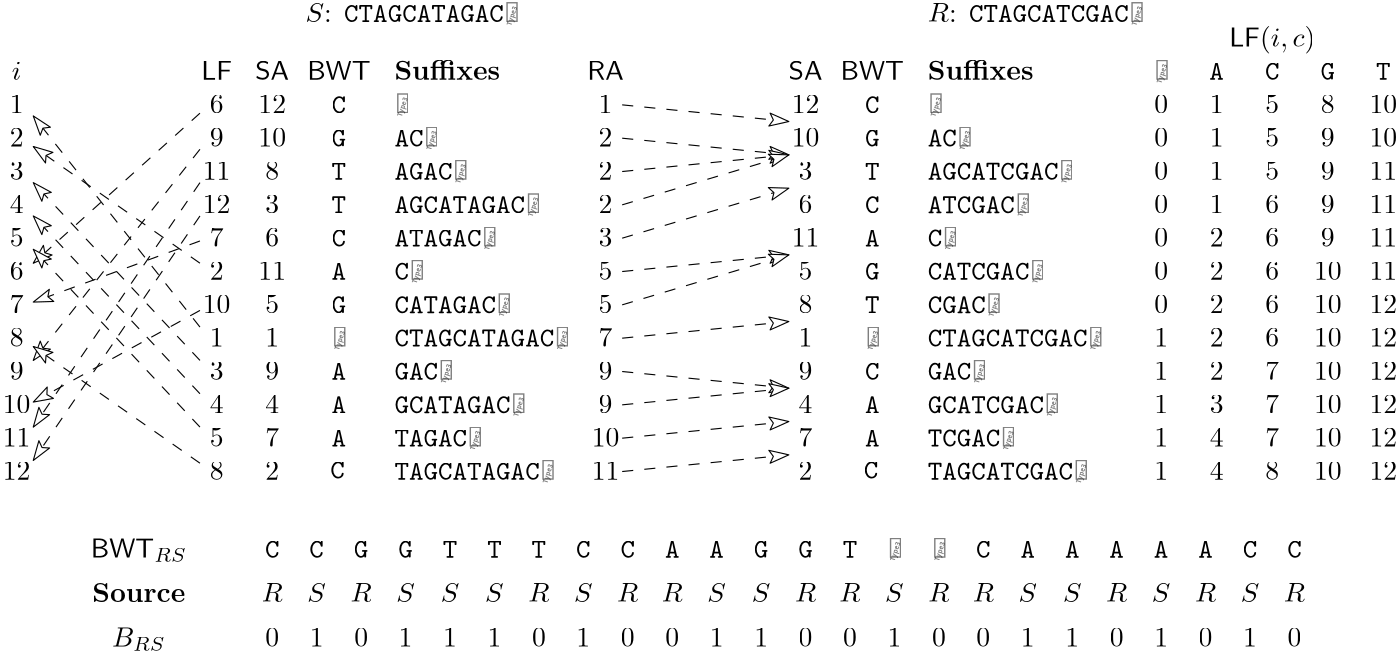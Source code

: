 <?xml version="1.0"?>
<!DOCTYPE ipe SYSTEM "ipe.dtd">
<ipe version="70107" creator="ipetoipe 7.1.8">
<info created="D:20151028133410" modified="D:20151029094300"/>
<preamble>% Mathematics
\newcommand{\set}[1]{\ensuremath{\{ #1 \}}}
\newcommand{\abs}[1]{\ensuremath{\lvert #1 \rvert}}
\newcommand{\Oh}{\ensuremath{\mathsf{O}}}
\newcommand{\oh}{\ensuremath{\mathsf{o}}}
\newcommand{\Th}{\ensuremath{\mathsf{\Theta}}}

% Structures
\newcommand{\SA}{\textsf{SA}}
\newcommand{\ISA}{\textsf{ISA}}
\newcommand{\BWT}{\textsf{BWT}}
\newcommand{\FMI}{\textsf{FMI}}
\newcommand{\C}{\textsf{C}}
\newcommand{\RA}{\textsf{RA}}
\newcommand{\mSA}{\ensuremath{\mathsf{SA}}}
\newcommand{\mISA}{\ensuremath{\mathsf{ISA}}}
\newcommand{\mBWT}{\ensuremath{\mathsf{BWT}}}
\newcommand{\mC}{\ensuremath{\mathsf{C}}}
\newcommand{\mRA}{\ensuremath{\mathsf{RA}}}

% Operations
\newcommand{\LF}{\textsf{LF}}
\newcommand{\rank}{\textsf{rank}}
\newcommand{\select}{\textsf{select}}
\newcommand{\mLF}{\ensuremath{\mathsf{LF}}}
\newcommand{\mrank}{\ensuremath{\mathsf{rank}}}
\newcommand{\mselect}{\ensuremath{\mathsf{select}}}
</preamble>
<ipestyle name="basic">
<symbol name="arrow/arc(spx)">
<path stroke="sym-stroke" fill="sym-stroke" pen="sym-pen">
0 0 m
-1 0.333 l
-1 -0.333 l
h
</path>
</symbol>
<symbol name="arrow/farc(spx)">
<path stroke="sym-stroke" fill="white" pen="sym-pen">
0 0 m
-1 0.333 l
-1 -0.333 l
h
</path>
</symbol>
<symbol name="arrow/ptarc(spx)">
<path stroke="sym-stroke" fill="sym-stroke" pen="sym-pen">
0 0 m
-1 0.333 l
-0.8 0 l
-1 -0.333 l
h
</path>
</symbol>
<symbol name="arrow/fptarc(spx)">
<path stroke="sym-stroke" fill="white" pen="sym-pen">
0 0 m
-1 0.333 l
-0.8 0 l
-1 -0.333 l
h
</path>
</symbol>
<symbol name="mark/circle(sx)" transformations="translations">
<path fill="sym-stroke">
0.6 0 0 0.6 0 0 e
0.4 0 0 0.4 0 0 e
</path>
</symbol>
<symbol name="mark/disk(sx)" transformations="translations">
<path fill="sym-stroke">
0.6 0 0 0.6 0 0 e
</path>
</symbol>
<symbol name="mark/fdisk(sfx)" transformations="translations">
<group>
<path fill="sym-fill">
0.5 0 0 0.5 0 0 e
</path>
<path fill="sym-stroke" fillrule="eofill">
0.6 0 0 0.6 0 0 e
0.4 0 0 0.4 0 0 e
</path>
</group>
</symbol>
<symbol name="mark/box(sx)" transformations="translations">
<path fill="sym-stroke" fillrule="eofill">
-0.6 -0.6 m
0.6 -0.6 l
0.6 0.6 l
-0.6 0.6 l
h
-0.4 -0.4 m
0.4 -0.4 l
0.4 0.4 l
-0.4 0.4 l
h
</path>
</symbol>
<symbol name="mark/square(sx)" transformations="translations">
<path fill="sym-stroke">
-0.6 -0.6 m
0.6 -0.6 l
0.6 0.6 l
-0.6 0.6 l
h
</path>
</symbol>
<symbol name="mark/fsquare(sfx)" transformations="translations">
<group>
<path fill="sym-fill">
-0.5 -0.5 m
0.5 -0.5 l
0.5 0.5 l
-0.5 0.5 l
h
</path>
<path fill="sym-stroke" fillrule="eofill">
-0.6 -0.6 m
0.6 -0.6 l
0.6 0.6 l
-0.6 0.6 l
h
-0.4 -0.4 m
0.4 -0.4 l
0.4 0.4 l
-0.4 0.4 l
h
</path>
</group>
</symbol>
<symbol name="mark/cross(sx)" transformations="translations">
<group>
<path fill="sym-stroke">
-0.43 -0.57 m
0.57 0.43 l
0.43 0.57 l
-0.57 -0.43 l
h
</path>
<path fill="sym-stroke">
-0.43 0.57 m
0.57 -0.43 l
0.43 -0.57 l
-0.57 0.43 l
h
</path>
</group>
</symbol>
<symbol name="arrow/fnormal(spx)">
<path stroke="sym-stroke" fill="white" pen="sym-pen">
0 0 m
-1 0.333 l
-1 -0.333 l
h
</path>
</symbol>
<symbol name="arrow/pointed(spx)">
<path stroke="sym-stroke" fill="sym-stroke" pen="sym-pen">
0 0 m
-1 0.333 l
-0.8 0 l
-1 -0.333 l
h
</path>
</symbol>
<symbol name="arrow/fpointed(spx)">
<path stroke="sym-stroke" fill="white" pen="sym-pen">
0 0 m
-1 0.333 l
-0.8 0 l
-1 -0.333 l
h
</path>
</symbol>
<symbol name="arrow/linear(spx)">
<path stroke="sym-stroke" pen="sym-pen">
-1 0.333 m
0 0 l
-1 -0.333 l
</path>
</symbol>
<symbol name="arrow/fdouble(spx)">
<path stroke="sym-stroke" fill="white" pen="sym-pen">
0 0 m
-1 0.333 l
-1 -0.333 l
h
-1 0 m
-2 0.333 l
-2 -0.333 l
h
</path>
</symbol>
<symbol name="arrow/double(spx)">
<path stroke="sym-stroke" fill="sym-stroke" pen="sym-pen">
0 0 m
-1 0.333 l
-1 -0.333 l
h
-1 0 m
-2 0.333 l
-2 -0.333 l
h
</path>
</symbol>
<pen name="heavier" value="0.8"/>
<pen name="fat" value="1.2"/>
<pen name="ultrafat" value="2"/>
<symbolsize name="large" value="5"/>
<symbolsize name="small" value="2"/>
<symbolsize name="tiny" value="1.1"/>
<arrowsize name="large" value="10"/>
<arrowsize name="small" value="5"/>
<arrowsize name="tiny" value="3"/>
<color name="red" value="1 0 0"/>
<color name="green" value="0 1 0"/>
<color name="blue" value="0 0 1"/>
<color name="yellow" value="1 1 0"/>
<color name="orange" value="1 0.647 0"/>
<color name="gold" value="1 0.843 0"/>
<color name="purple" value="0.627 0.125 0.941"/>
<color name="gray" value="0.745"/>
<color name="brown" value="0.647 0.165 0.165"/>
<color name="navy" value="0 0 0.502"/>
<color name="pink" value="1 0.753 0.796"/>
<color name="seagreen" value="0.18 0.545 0.341"/>
<color name="turquoise" value="0.251 0.878 0.816"/>
<color name="violet" value="0.933 0.51 0.933"/>
<color name="darkblue" value="0 0 0.545"/>
<color name="darkcyan" value="0 0.545 0.545"/>
<color name="darkgray" value="0.663"/>
<color name="darkgreen" value="0 0.392 0"/>
<color name="darkmagenta" value="0.545 0 0.545"/>
<color name="darkorange" value="1 0.549 0"/>
<color name="darkred" value="0.545 0 0"/>
<color name="lightblue" value="0.678 0.847 0.902"/>
<color name="lightcyan" value="0.878 1 1"/>
<color name="lightgray" value="0.827"/>
<color name="lightgreen" value="0.565 0.933 0.565"/>
<color name="lightyellow" value="1 1 0.878"/>
<dashstyle name="dashed" value="[4] 0"/>
<dashstyle name="dotted" value="[1 3] 0"/>
<dashstyle name="dash dotted" value="[4 2 1 2] 0"/>
<dashstyle name="dash dot dotted" value="[4 2 1 2 1 2] 0"/>
<textsize name="large" value="\large"/>
<textsize name="small" value="\small"/>
<textsize name="tiny" value="\tiny"/>
<textsize name="Large" value="\Large"/>
<textsize name="LARGE" value="\LARGE"/>
<textsize name="huge" value="\huge"/>
<textsize name="Huge" value="\Huge"/>
<textsize name="footnote" value="\footnotesize"/>
<textstyle name="center" begin="\begin{center}" end="\end{center}"/>
<textstyle name="itemize" begin="\begin{itemize}" end="\end{itemize}"/>
<textstyle name="item" begin="\begin{itemize}\item{}" end="\end{itemize}"/>
<gridsize name="4 pts" value="4"/>
<gridsize name="8 pts (~3 mm)" value="8"/>
<gridsize name="16 pts (~6 mm)" value="16"/>
<gridsize name="32 pts (~12 mm)" value="32"/>
<gridsize name="10 pts (~3.5 mm)" value="10"/>
<gridsize name="20 pts (~7 mm)" value="20"/>
<gridsize name="14 pts (~5 mm)" value="14"/>
<gridsize name="28 pts (~10 mm)" value="28"/>
<gridsize name="56 pts (~20 mm)" value="56"/>
<anglesize name="90 deg" value="90"/>
<anglesize name="60 deg" value="60"/>
<anglesize name="45 deg" value="45"/>
<anglesize name="30 deg" value="30"/>
<anglesize name="22.5 deg" value="22.5"/>
<tiling name="falling" angle="-60" step="4" width="1"/>
<tiling name="rising" angle="30" step="4" width="1"/>
</ipestyle>
<ipestyle name="merge_example">
<layout paper="508 240" origin="0 0" frame="508 240" crop="no"/>
</ipestyle>
<page>
<layer name="alpha"/>
<view layers="alpha" active="alpha"/>
<text layer="alpha" matrix="1 0 0 1 72 4.83" transformations="translations" pos="40 224" stroke="black" type="label" valign="baseline">$S$: \texttt{CTAGCATAGAC\$}</text>
<text matrix="1 0 0 1 104 -28" transformations="translations" pos="40 224" stroke="black" type="label" valign="baseline">\texttt{\$}</text>
<text matrix="1 0 0 1 104 -40" transformations="translations" pos="40 224" stroke="black" type="label" valign="baseline">\texttt{AC\$}</text>
<text matrix="1 0 0 1 104 -52" transformations="translations" pos="40 224" stroke="black" type="label" valign="baseline">\texttt{AGAC\$}</text>
<text matrix="1 0 0 1 104 -64" transformations="translations" pos="40 224" stroke="black" type="label" valign="baseline">\texttt{AGCATAGAC\$}</text>
<text matrix="1 0 0 1 104 -88" transformations="translations" pos="40 224" stroke="black" type="label" valign="baseline">\texttt{C\$}</text>
<text matrix="1 0 0 1 104 -100" transformations="translations" pos="40 224" stroke="black" type="label" valign="baseline">\texttt{CATAGAC\$}</text>
<text matrix="1 0 0 1 104 -112" transformations="translations" pos="40 224" stroke="black" type="label" valign="baseline">\texttt{CTAGCATAGAC\$}</text>
<text matrix="1 0 0 1 104 -124" transformations="translations" pos="40 224" stroke="black" type="label" valign="baseline">\texttt{GAC\$}</text>
<text matrix="1 0 0 1 104 -136" transformations="translations" pos="40 224" stroke="black" type="label" valign="baseline">\texttt{GCATAGAC\$}</text>
<text matrix="1 0 0 1 104 -148" transformations="translations" pos="40 224" stroke="black" type="label" valign="baseline">\texttt{TAGAC\$}</text>
<text matrix="1 0 0 1 104 -160" transformations="translations" pos="40 224" stroke="black" type="label" valign="baseline">\texttt{TAGCATAGAC\$}</text>
<text matrix="1 0 0 1 80 -32" transformations="translations" pos="64 240" stroke="black" type="label" valign="baseline">\textbf{Suffixes}</text>
<text matrix="1 0 0 1 92 -24" transformations="translations" pos="32 232" stroke="black" type="label" halign="center" valign="baseline">\BWT</text>
<text matrix="1 0 0 1 92 -20" transformations="translations" pos="32 216" stroke="black" type="label" halign="center" valign="baseline">\texttt{C}</text>
<text matrix="1 0 0 1 92 -32" transformations="translations" pos="32 216" stroke="black" type="label" halign="center" valign="baseline">\texttt{G}</text>
<text matrix="1 0 0 1 92 -44" transformations="translations" pos="32 216" stroke="black" type="label" halign="center" valign="baseline">\texttt{T}</text>
<text matrix="1 0 0 1 92 -56" transformations="translations" pos="32 216" stroke="black" type="label" halign="center" valign="baseline">\texttt{T}</text>
<text matrix="1 0 0 1 92 -68" transformations="translations" pos="32 216" stroke="black" type="label" halign="center" valign="baseline">\texttt{C}</text>
<text matrix="1 0 0 1 92 -80" transformations="translations" pos="32 216" stroke="black" type="label" halign="center" valign="baseline">\texttt{A}</text>
<text matrix="1 0 0 1 92 -92" transformations="translations" pos="32 216" stroke="black" type="label" halign="center" valign="baseline">\texttt{G}</text>
<text matrix="1 0 0 1 92 -104" transformations="translations" pos="32 216" stroke="black" type="label" halign="center" valign="baseline">\texttt{\$}</text>
<text matrix="1 0 0 1 92 -116" transformations="translations" pos="32 216" stroke="black" type="label" halign="center" valign="baseline">\texttt{A}</text>
<text matrix="1 0 0 1 92 -128" transformations="translations" pos="32 216" stroke="black" type="label" halign="center" valign="baseline">\texttt{A}</text>
<text matrix="1 0 0 1 92 -140" transformations="translations" pos="32 216" stroke="black" type="label" halign="center" valign="baseline">\texttt{A}</text>
<text matrix="1 0 0 1 104 -76" transformations="translations" pos="40 224" stroke="black" type="label" valign="baseline">\texttt{ATAGAC\$}</text>
<text matrix="1 0 0 1 91.5513 -151.551" transformations="translations" pos="32 216" stroke="black" type="label" halign="center" valign="baseline">\texttt{C}</text>
<text matrix="1 0 0 1 68 -24" transformations="translations" pos="32 232" stroke="black" type="label" halign="center" valign="baseline">\SA</text>
<text matrix="1 0 0 1 68 -20" transformations="translations" pos="32 216" stroke="black" type="label" halign="center" valign="baseline">12</text>
<text matrix="1 0 0 1 68 -32" transformations="translations" pos="32 216" stroke="black" type="label" halign="center" valign="baseline">10</text>
<text matrix="1 0 0 1 68 -44" transformations="translations" pos="32 216" stroke="black" type="label" halign="center" valign="baseline">8</text>
<text matrix="1 0 0 1 68 -56" transformations="translations" pos="32 216" stroke="black" type="label" halign="center" valign="baseline">3</text>
<text matrix="1 0 0 1 68 -68" transformations="translations" pos="32 216" stroke="black" type="label" halign="center" valign="baseline">6</text>
<text matrix="1 0 0 1 68 -80" transformations="translations" pos="32 216" stroke="black" type="label" halign="center" valign="baseline">11</text>
<text matrix="1 0 0 1 68 -92" transformations="translations" pos="32 216" stroke="black" type="label" halign="center" valign="baseline">5</text>
<text matrix="1 0 0 1 68 -104" transformations="translations" pos="32 216" stroke="black" type="label" halign="center" valign="baseline">1</text>
<text matrix="1 0 0 1 68 -116" transformations="translations" pos="32 216" stroke="black" type="label" halign="center" valign="baseline">9</text>
<text matrix="1 0 0 1 68 -128" transformations="translations" pos="32 216" stroke="black" type="label" halign="center" valign="baseline">4</text>
<text matrix="1 0 0 1 68 -140" transformations="translations" pos="32 216" stroke="black" type="label" halign="center" valign="baseline">7</text>
<text matrix="1 0 0 1 68 -152" transformations="translations" pos="32 216" stroke="black" type="label" halign="center" valign="baseline">2</text>
<text matrix="1 0 0 1 48 -36" transformations="translations" pos="172 244" stroke="black" type="label" halign="center" valign="baseline">\RA</text>
<text matrix="1 0 0 1 296 4.83" transformations="translations" pos="40 224" stroke="black" type="label" valign="baseline">$R$: \texttt{CTAGCATCGAC\$}</text>
<text matrix="1 0 0 1 296 -28" transformations="translations" pos="40 224" stroke="black" type="label" valign="baseline">\texttt{\$}</text>
<text matrix="1 0 0 1 296 -40" transformations="translations" pos="40 224" stroke="black" type="label" valign="baseline">\texttt{AC\$}</text>
<text matrix="1 0 0 1 296 -52" transformations="translations" pos="40 224" stroke="black" type="label" valign="baseline">\texttt{AGCATCGAC\$}</text>
<text matrix="1 0 0 1 296 -100" transformations="translations" pos="40 224" stroke="black" type="label" valign="baseline">\texttt{CGAC\$}</text>
<text matrix="1 0 0 1 296 -76" transformations="translations" pos="40 224" stroke="black" type="label" valign="baseline">\texttt{C\$}</text>
<text matrix="1 0 0 1 296 -88" transformations="translations" pos="40 224" stroke="black" type="label" valign="baseline">\texttt{CATCGAC\$}</text>
<text matrix="1 0 0 1 296 -112" transformations="translations" pos="40 224" stroke="black" type="label" valign="baseline">\texttt{CTAGCATCGAC\$}</text>
<text matrix="1 0 0 1 296 -124" transformations="translations" pos="40 224" stroke="black" type="label" valign="baseline">\texttt{GAC\$}</text>
<text matrix="1 0 0 1 296 -136" transformations="translations" pos="40 224" stroke="black" type="label" valign="baseline">\texttt{GCATCGAC\$}</text>
<text matrix="1 0 0 1 296 -148" transformations="translations" pos="40 224" stroke="black" type="label" valign="baseline">\texttt{TCGAC\$}</text>
<text matrix="1 0 0 1 296 -160" transformations="translations" pos="40 224" stroke="black" type="label" valign="baseline">\texttt{TAGCATCGAC\$}</text>
<text matrix="1 0 0 1 272 -32" transformations="translations" pos="64 240" stroke="black" type="label" valign="baseline">\textbf{Suffixes}</text>
<text matrix="1 0 0 1 284 -24" transformations="translations" pos="32 232" stroke="black" type="label" halign="center" valign="baseline">\BWT</text>
<text matrix="1 0 0 1 284 -20" transformations="translations" pos="32 216" stroke="black" type="label" halign="center" valign="baseline">\texttt{C}</text>
<text matrix="1 0 0 1 284 -32" transformations="translations" pos="32 216" stroke="black" type="label" halign="center" valign="baseline">\texttt{G}</text>
<text matrix="1 0 0 1 284 -44" transformations="translations" pos="32 216" stroke="black" type="label" halign="center" valign="baseline">\texttt{T}</text>
<text matrix="1 0 0 1 284 -56" transformations="translations" pos="32 216" stroke="black" type="label" halign="center" valign="baseline">\texttt{C}</text>
<text matrix="1 0 0 1 284 -68" transformations="translations" pos="32 216" stroke="black" type="label" halign="center" valign="baseline">\texttt{A}</text>
<text matrix="1 0 0 1 284 -80" transformations="translations" pos="32 216" stroke="black" type="label" halign="center" valign="baseline">\texttt{G}</text>
<text matrix="1 0 0 1 284 -92" transformations="translations" pos="32 216" stroke="black" type="label" halign="center" valign="baseline">\texttt{T}</text>
<text matrix="1 0 0 1 284 -104" transformations="translations" pos="32 216" stroke="black" type="label" halign="center" valign="baseline">\texttt{\$}</text>
<text matrix="1 0 0 1 284 -116" transformations="translations" pos="32 216" stroke="black" type="label" halign="center" valign="baseline">\texttt{C}</text>
<text matrix="1 0 0 1 284 -128" transformations="translations" pos="32 216" stroke="black" type="label" halign="center" valign="baseline">\texttt{A}</text>
<text matrix="1 0 0 1 284 -140" transformations="translations" pos="32 216" stroke="black" type="label" halign="center" valign="baseline">\texttt{A}</text>
<text matrix="1 0 0 1 296 -64" transformations="translations" pos="40 224" stroke="black" type="label" valign="baseline">\texttt{ATCGAC\$}</text>
<text matrix="1 0 0 1 283.551 -151.551" transformations="translations" pos="32 216" stroke="black" type="label" halign="center" valign="baseline">\texttt{C}</text>
<text matrix="1 0 0 1 260 -24" transformations="translations" pos="32 232" stroke="black" type="label" halign="center" valign="baseline">\SA</text>
<text matrix="1 0 0 1 260 -20" transformations="translations" pos="32 216" stroke="black" type="label" halign="center" valign="baseline">12</text>
<text matrix="1 0 0 1 260 -32" transformations="translations" pos="32 216" stroke="black" type="label" halign="center" valign="baseline">10</text>
<text matrix="1 0 0 1 260 -44" transformations="translations" pos="32 216" stroke="black" type="label" halign="center" valign="baseline">3</text>
<text matrix="1 0 0 1 260 -56" transformations="translations" pos="32 216" stroke="black" type="label" halign="center" valign="baseline">6</text>
<text matrix="1 0 0 1 260 -68" transformations="translations" pos="32 216" stroke="black" type="label" halign="center" valign="baseline">11</text>
<text matrix="1 0 0 1 260 -80" transformations="translations" pos="32 216" stroke="black" type="label" halign="center" valign="baseline">5</text>
<text matrix="1 0 0 1 260 -92" transformations="translations" pos="32 216" stroke="black" type="label" halign="center" valign="baseline">8</text>
<text matrix="1 0 0 1 260 -104" transformations="translations" pos="32 216" stroke="black" type="label" halign="center" valign="baseline">1</text>
<text matrix="1 0 0 1 260 -116" transformations="translations" pos="32 216" stroke="black" type="label" halign="center" valign="baseline">9</text>
<text matrix="1 0 0 1 260 -128" transformations="translations" pos="32 216" stroke="black" type="label" halign="center" valign="baseline">4</text>
<text matrix="1 0 0 1 260 -140" transformations="translations" pos="32 216" stroke="black" type="label" halign="center" valign="baseline">7</text>
<text matrix="1 0 0 1 260 -152" transformations="translations" pos="32 216" stroke="black" type="label" halign="center" valign="baseline">2</text>
<text matrix="1 0 0 1 188 -20" transformations="translations" pos="32 216" stroke="black" type="label" halign="center" valign="baseline">1</text>
<text matrix="1 0 0 1 188 -32" transformations="translations" pos="32 216" stroke="black" type="label" halign="center" valign="baseline">2</text>
<text matrix="1 0 0 1 188 -44" transformations="translations" pos="32 216" stroke="black" type="label" halign="center" valign="baseline">2</text>
<text matrix="1 0 0 1 188 -56" transformations="translations" pos="32 216" stroke="black" type="label" halign="center" valign="baseline">2</text>
<text matrix="1 0 0 1 188 -68" transformations="translations" pos="32 216" stroke="black" type="label" halign="center" valign="baseline">3</text>
<text matrix="1 0 0 1 188 -80" transformations="translations" pos="32 216" stroke="black" type="label" halign="center" valign="baseline">5</text>
<text matrix="1 0 0 1 188 -92" transformations="translations" pos="32 216" stroke="black" type="label" halign="center" valign="baseline">5</text>
<text matrix="1 0 0 1 188 -104" transformations="translations" pos="32 216" stroke="black" type="label" halign="center" valign="baseline">7</text>
<text matrix="1 0 0 1 188 -116" transformations="translations" pos="32 216" stroke="black" type="label" halign="center" valign="baseline">9</text>
<text matrix="1 0 0 1 188 -128" transformations="translations" pos="32 216" stroke="black" type="label" halign="center" valign="baseline">9</text>
<text matrix="1 0 0 1 188 -140" transformations="translations" pos="32 216" stroke="black" type="label" halign="center" valign="baseline">10</text>
<text matrix="1 0 0 1 188 -152" transformations="translations" pos="32 216" stroke="black" type="label" halign="center" valign="baseline">11</text>
<path matrix="1 0 0 1 44 -36" stroke="black" dash="dashed" arrow="fpointed/normal">
182 235 m
242 229 l
</path>
<path matrix="1 0 0 1 44 -48" stroke="black" dash="dashed" arrow="fpointed/normal">
182 235 m
242 229 l
</path>
<path matrix="1 0 0 1 44 -60" stroke="black" dash="dashed" arrow="fpointed/normal">
182 235 m
242 241 l
</path>
<path matrix="1 0 0 1 44 -72" stroke="black" dash="dashed" arrow="fpointed/normal">
182 235 m
242 253 l
</path>
<path matrix="1 0 0 1 44 -84" stroke="black" dash="dashed" arrow="fpointed/normal">
182 235 m
242 253 l
</path>
<path matrix="1 0 0 1 44 -96" stroke="black" dash="dashed" arrow="fpointed/normal">
182 235 m
242 241 l
</path>
<path matrix="1 0 0 1 44 -108" stroke="black" dash="dashed" arrow="fpointed/normal">
182 235 m
242 253 l
</path>
<path matrix="1 0 0 1 44 -120" stroke="black" dash="dashed" arrow="fpointed/normal">
182 235 m
242 241 l
</path>
<path matrix="1 0 0 1 44 -132" stroke="black" dash="dashed" arrow="fpointed/normal">
182 235 m
242 229 l
</path>
<path matrix="1 0 0 1 44 -144" stroke="black" dash="dashed" arrow="fpointed/normal">
182 235 m
242 241 l
</path>
<path matrix="1 0 0 1 44 -156" stroke="black" dash="dashed" arrow="fpointed/normal">
182 235 m
242 241 l
</path>
<path matrix="1 0 0 1 44 -168" stroke="black" dash="dashed" arrow="fpointed/normal">
182 235 m
242 241 l
</path>
<text matrix="1 0 0 1 -24 -152" transformations="translations" pos="32 216" stroke="black" type="label" halign="center" valign="baseline">12</text>
<text matrix="1 0 0 1 -24 -140" transformations="translations" pos="32 216" stroke="black" type="label" halign="center" valign="baseline">11</text>
<text matrix="1 0 0 1 -24 -128" transformations="translations" pos="32 216" stroke="black" type="label" halign="center" valign="baseline">10</text>
<text matrix="1 0 0 1 -24 -116" transformations="translations" pos="32 216" stroke="black" type="label" halign="center" valign="baseline">9</text>
<text matrix="1 0 0 1 -24 -104" transformations="translations" pos="32 216" stroke="black" type="label" halign="center" valign="baseline">8</text>
<text matrix="1 0 0 1 -24 -92" transformations="translations" pos="32 216" stroke="black" type="label" halign="center" valign="baseline">7</text>
<text matrix="1 0 0 1 -24 -80" transformations="translations" pos="32 216" stroke="black" type="label" halign="center" valign="baseline">6</text>
<text matrix="1 0 0 1 -24 -68" transformations="translations" pos="32 216" stroke="black" type="label" halign="center" valign="baseline">5</text>
<text matrix="1 0 0 1 -24 -56" transformations="translations" pos="32 216" stroke="black" type="label" halign="center" valign="baseline">4</text>
<text matrix="1 0 0 1 -24 -44" transformations="translations" pos="32 216" stroke="black" type="label" halign="center" valign="baseline">3</text>
<text matrix="1 0 0 1 -24 -32" transformations="translations" pos="32 216" stroke="black" type="label" halign="center" valign="baseline">2</text>
<text matrix="1 0 0 1 -24 -20" transformations="translations" pos="32 216" stroke="black" type="label" halign="center" valign="baseline">1</text>
<text matrix="1 0 0 1 -24 -24" transformations="translations" pos="32 232" stroke="black" type="label" halign="center" valign="baseline">$i$</text>
<text matrix="1 0 0 1 48 -24" transformations="translations" pos="32 232" stroke="black" type="label" halign="center" valign="baseline">\LF</text>
<text matrix="1 0 0 1 48 -20" transformations="translations" pos="32 216" stroke="black" type="label" halign="center" valign="baseline">6</text>
<text matrix="1 0 0 1 48 -32" transformations="translations" pos="32 216" stroke="black" type="label" halign="center" valign="baseline">9</text>
<text matrix="1 0 0 1 48 -44" transformations="translations" pos="32 216" stroke="black" type="label" halign="center" valign="baseline">11</text>
<text matrix="1 0 0 1 48 -56" transformations="translations" pos="32 216" stroke="black" type="label" halign="center" valign="baseline">12</text>
<text matrix="1 0 0 1 48 -68" transformations="translations" pos="32 216" stroke="black" type="label" halign="center" valign="baseline">7</text>
<text matrix="1 0 0 1 48 -80" transformations="translations" pos="32 216" stroke="black" type="label" halign="center" valign="baseline">2</text>
<text matrix="1 0 0 1 48 -92" transformations="translations" pos="32 216" stroke="black" type="label" halign="center" valign="baseline">10</text>
<text matrix="1 0 0 1 48 -104" transformations="translations" pos="32 216" stroke="black" type="label" halign="center" valign="baseline">1</text>
<text matrix="1 0 0 1 48 -116" transformations="translations" pos="32 216" stroke="black" type="label" halign="center" valign="baseline">3</text>
<text matrix="1 0 0 1 48 -128" transformations="translations" pos="32 216" stroke="black" type="label" halign="center" valign="baseline">4</text>
<text matrix="1 0 0 1 48 -140" transformations="translations" pos="32 216" stroke="black" type="label" halign="center" valign="baseline">5</text>
<text matrix="1 0 0 1 48 -152" transformations="translations" pos="32 216" stroke="black" type="label" halign="center" valign="baseline">8</text>
<path matrix="1 0 0 1 -8 -36" stroke="black" dash="dashed" arrow="fpointed/normal">
82 232 m
22 178 l
</path>
<path matrix="1 0 0 1 -8 -48" stroke="black" dash="dashed" arrow="fpointed/normal">
82 231 m
22 155 l
</path>
<path matrix="1 0 0 1 -8 -60" stroke="black" dash="dashed" arrow="fpointed/normal">
82 231 m
22 143 l
</path>
<path matrix="1 0 0 1 -8 -72" stroke="black" dash="dashed" arrow="fpointed/normal">
82 231 m
22 143 l
</path>
<path matrix="1 0 0 1 -8 -84" stroke="black" dash="dashed" arrow="fpointed/normal">
82 234 m
22 212 l
</path>
<path matrix="1 0 0 1 -8 -108" stroke="black" dash="dashed" arrow="fpointed/normal">
82 233 m
22 200 l
</path>
<path matrix="1 0 0 1 -8 -92" stroke="black" dash="dashed" arrow="fpointed/normal">
82 234 m
22 276 l
</path>
<path matrix="1 0 0 1 -8 -116" stroke="black" dash="dashed" arrow="fpointed/normal">
82 235 m
22 311 l
</path>
<path matrix="1 0 0 1 -8 -128" stroke="black" dash="dashed" arrow="fpointed/normal">
82 235 m
22 299 l
</path>
<path matrix="1 0 0 1 -8 -140" stroke="black" dash="dashed" arrow="fpointed/normal">
82 235 m
22 299 l
</path>
<path matrix="1 0 0 1 -8 -152" stroke="black" dash="dashed" arrow="fpointed/normal">
82 235 m
22 299 l
</path>
<path matrix="1 0 0 1 -8 -164" stroke="black" dash="dashed" arrow="fpointed/normal">
82 234 m
22 276 l
</path>
<text matrix="1 0 0 1 32 -16" transformations="translations" pos="20 52" stroke="black" type="label" halign="center" valign="baseline">$\mBWT_{RS}$</text>
<text matrix="1 0 0 1 48 -16" transformations="translations" pos="4 36" stroke="black" type="label" halign="center" valign="baseline">\textbf{Source}</text>
<text matrix="1 0 0 1 48 -16" transformations="translations" pos="4 20" stroke="black" type="label" halign="center" valign="baseline">$B_{RS}$</text>
<text matrix="1 0 0 1 84 -180" transformations="translations" pos="32 216" stroke="black" type="label" halign="center" valign="baseline">\texttt{C}</text>
<text matrix="1 0 0 1 116 -180" transformations="translations" pos="32 216" stroke="black" type="label" halign="center" valign="baseline">\texttt{G}</text>
<text matrix="1 0 0 1 132 -180" transformations="translations" pos="32 216" stroke="black" type="label" halign="center" valign="baseline">\texttt{T}</text>
<text matrix="1 0 0 1 148 -180" transformations="translations" pos="32 216" stroke="black" type="label" halign="center" valign="baseline">\texttt{T}</text>
<text matrix="1 0 0 1 180 -180" transformations="translations" pos="32 216" stroke="black" type="label" halign="center" valign="baseline">\texttt{C}</text>
<text matrix="1 0 0 1 228 -180" transformations="translations" pos="32 216" stroke="black" type="label" halign="center" valign="baseline">\texttt{A}</text>
<text matrix="1 0 0 1 244 -180" transformations="translations" pos="32 216" stroke="black" type="label" halign="center" valign="baseline">\texttt{G}</text>
<text matrix="1 0 0 1 292 -180" transformations="translations" pos="32 216" stroke="black" type="label" halign="center" valign="baseline">\texttt{\$}</text>
<text matrix="1 0 0 1 340 -180" transformations="translations" pos="32 216" stroke="black" type="label" halign="center" valign="baseline">\texttt{A}</text>
<text matrix="1 0 0 1 356 -180" transformations="translations" pos="32 216" stroke="black" type="label" halign="center" valign="baseline">\texttt{A}</text>
<text matrix="1 0 0 1 388 -180" transformations="translations" pos="32 216" stroke="black" type="label" halign="center" valign="baseline">\texttt{A}</text>
<text matrix="1 0 0 1 420 -180" transformations="translations" pos="32 216" stroke="black" type="label" halign="center" valign="baseline">\texttt{C}</text>
<text matrix="1 0 0 1 44 -16" transformations="translations" pos="56 36" stroke="black" type="label" halign="center" valign="baseline">$R$</text>
<text matrix="1 0 0 1 76 -16" transformations="translations" pos="56 36" stroke="black" type="label" halign="center" valign="baseline">$R$</text>
<text matrix="1 0 0 1 140 -16" transformations="translations" pos="56 36" stroke="black" type="label" halign="center" valign="baseline">$R$</text>
<text matrix="1 0 0 1 172 -16" transformations="translations" pos="56 36" stroke="black" type="label" halign="center" valign="baseline">$R$</text>
<text matrix="1 0 0 1 188 -16" transformations="translations" pos="56 36" stroke="black" type="label" halign="center" valign="baseline">$R$</text>
<text matrix="1 0 0 1 236 -16" transformations="translations" pos="56 36" stroke="black" type="label" halign="center" valign="baseline">$R$</text>
<text matrix="1 0 0 1 284 -16" transformations="translations" pos="56 36" stroke="black" type="label" halign="center" valign="baseline">$R$</text>
<text matrix="1 0 0 1 348 -16" transformations="translations" pos="56 36" stroke="black" type="label" halign="center" valign="baseline">$R$</text>
<text matrix="1 0 0 1 380 -16" transformations="translations" pos="56 36" stroke="black" type="label" halign="center" valign="baseline">$R$</text>
<text matrix="1 0 0 1 252 -16" transformations="translations" pos="56 36" stroke="black" type="label" halign="center" valign="baseline">$R$</text>
<text matrix="1 0 0 1 300 -16" transformations="translations" pos="56 36" stroke="black" type="label" halign="center" valign="baseline">$R$</text>
<text matrix="1 0 0 1 412 -16" transformations="translations" pos="56 36" stroke="black" type="label" halign="center" valign="baseline">$R$</text>
<text matrix="1 0 0 1 60 -16" transformations="translations" pos="56 36" stroke="black" type="label" halign="center" valign="baseline">$S$</text>
<text matrix="1 0 0 1 92 -16" transformations="translations" pos="56 36" stroke="black" type="label" halign="center" valign="baseline">$S$</text>
<text matrix="1 0 0 1 108 -16" transformations="translations" pos="56 36" stroke="black" type="label" halign="center" valign="baseline">$S$</text>
<text matrix="1 0 0 1 124 -16" transformations="translations" pos="56 36" stroke="black" type="label" halign="center" valign="baseline">$S$</text>
<text matrix="1 0 0 1 156 -16" transformations="translations" pos="56 36" stroke="black" type="label" halign="center" valign="baseline">$S$</text>
<text matrix="1 0 0 1 204 -16" transformations="translations" pos="56 36" stroke="black" type="label" halign="center" valign="baseline">$S$</text>
<text matrix="1 0 0 1 220 -16" transformations="translations" pos="56 36" stroke="black" type="label" halign="center" valign="baseline">$S$</text>
<text matrix="1 0 0 1 268 -16" transformations="translations" pos="56 36" stroke="black" type="label" halign="center" valign="baseline">$S$</text>
<text matrix="1 0 0 1 316 -16" transformations="translations" pos="56 36" stroke="black" type="label" halign="center" valign="baseline">$S$</text>
<text matrix="1 0 0 1 332 -16" transformations="translations" pos="56 36" stroke="black" type="label" halign="center" valign="baseline">$S$</text>
<text matrix="1 0 0 1 364 -16" transformations="translations" pos="56 36" stroke="black" type="label" halign="center" valign="baseline">$S$</text>
<text matrix="1 0 0 1 396 -16" transformations="translations" pos="56 36" stroke="black" type="label" halign="center" valign="baseline">$S$</text>
<text matrix="1 0 0 1 68 -180" transformations="translations" pos="32 216" stroke="black" type="label" halign="center" valign="baseline">\texttt{C}</text>
<text matrix="1 0 0 1 100 -180" transformations="translations" pos="32 216" stroke="black" type="label" halign="center" valign="baseline">\texttt{G}</text>
<text matrix="1 0 0 1 164 -180" transformations="translations" pos="32 216" stroke="black" type="label" halign="center" valign="baseline">\texttt{T}</text>
<text matrix="1 0 0 1 196 -180" transformations="translations" pos="32 216" stroke="black" type="label" halign="center" valign="baseline">\texttt{C}</text>
<text matrix="1 0 0 1 212 -180" transformations="translations" pos="32 216" stroke="black" type="label" halign="center" valign="baseline">\texttt{A}</text>
<text matrix="1 0 0 1 260 -180" transformations="translations" pos="32 216" stroke="black" type="label" halign="center" valign="baseline">\texttt{G}</text>
<text matrix="1 0 0 1 276 -180" transformations="translations" pos="32 216" stroke="black" type="label" halign="center" valign="baseline">\texttt{T}</text>
<text matrix="1 0 0 1 308 -180" transformations="translations" pos="32 216" stroke="black" type="label" halign="center" valign="baseline">\texttt{\$}</text>
<text matrix="1 0 0 1 324 -180" transformations="translations" pos="32 216" stroke="black" type="label" halign="center" valign="baseline">\texttt{C}</text>
<text matrix="1 0 0 1 372 -180" transformations="translations" pos="32 216" stroke="black" type="label" halign="center" valign="baseline">\texttt{A}</text>
<text matrix="1 0 0 1 404 -180" transformations="translations" pos="32 216" stroke="black" type="label" halign="center" valign="baseline">\texttt{A}</text>
<text matrix="1 0 0 1 436 -180" transformations="translations" pos="32 216" stroke="black" type="label" halign="center" valign="baseline">\texttt{C}</text>
<text matrix="1 0 0 1 28 -16" transformations="translations" pos="72 20" stroke="black" type="label" halign="center" valign="baseline">0</text>
<text matrix="1 0 0 1 60 -16" transformations="translations" pos="72 20" stroke="black" type="label" halign="center" valign="baseline">0</text>
<text matrix="1 0 0 1 124 -16" transformations="translations" pos="72 20" stroke="black" type="label" halign="center" valign="baseline">0</text>
<text matrix="1 0 0 1 156 -16" transformations="translations" pos="72 20" stroke="black" type="label" halign="center" valign="baseline">0</text>
<text matrix="1 0 0 1 172 -16" transformations="translations" pos="72 20" stroke="black" type="label" halign="center" valign="baseline">0</text>
<text matrix="1 0 0 1 220 -16" transformations="translations" pos="72 20" stroke="black" type="label" halign="center" valign="baseline">0</text>
<text matrix="1 0 0 1 236 -16" transformations="translations" pos="72 20" stroke="black" type="label" halign="center" valign="baseline">0</text>
<text matrix="1 0 0 1 268 -16" transformations="translations" pos="72 20" stroke="black" type="label" halign="center" valign="baseline">0</text>
<text matrix="1 0 0 1 284 -16" transformations="translations" pos="72 20" stroke="black" type="label" halign="center" valign="baseline">0</text>
<text matrix="1 0 0 1 332 -16" transformations="translations" pos="72 20" stroke="black" type="label" halign="center" valign="baseline">0</text>
<text matrix="1 0 0 1 364 -16" transformations="translations" pos="72 20" stroke="black" type="label" halign="center" valign="baseline">0</text>
<text matrix="1 0 0 1 396 -16" transformations="translations" pos="72 20" stroke="black" type="label" halign="center" valign="baseline">0</text>
<text matrix="1 0 0 1 44 -16" transformations="translations" pos="72 20" stroke="black" type="label" halign="center" valign="baseline">1</text>
<text matrix="1 0 0 1 76 -16" transformations="translations" pos="72 20" stroke="black" type="label" halign="center" valign="baseline">1</text>
<text matrix="1 0 0 1 92 -16" transformations="translations" pos="72 20" stroke="black" type="label" halign="center" valign="baseline">1</text>
<text matrix="1 0 0 1 108 -16" transformations="translations" pos="72 20" stroke="black" type="label" halign="center" valign="baseline">1</text>
<text matrix="1 0 0 1 140 -16" transformations="translations" pos="72 20" stroke="black" type="label" halign="center" valign="baseline">1</text>
<text matrix="1 0 0 1 188 -16" transformations="translations" pos="72 20" stroke="black" type="label" halign="center" valign="baseline">1</text>
<text matrix="1 0 0 1 204 -16" transformations="translations" pos="72 20" stroke="black" type="label" halign="center" valign="baseline">1</text>
<text matrix="1 0 0 1 252 -16" transformations="translations" pos="72 20" stroke="black" type="label" halign="center" valign="baseline">1</text>
<text matrix="1 0 0 1 300 -16" transformations="translations" pos="72 20" stroke="black" type="label" halign="center" valign="baseline">1</text>
<text matrix="1 0 0 1 316 -16" transformations="translations" pos="72 20" stroke="black" type="label" halign="center" valign="baseline">1</text>
<text matrix="1 0 0 1 348 -16" transformations="translations" pos="72 20" stroke="black" type="label" halign="center" valign="baseline">1</text>
<text matrix="1 0 0 1 380 -16" transformations="translations" pos="72 20" stroke="black" type="label" halign="center" valign="baseline">1</text>
<text matrix="1 0 0 1 -4 -36" transformations="translations" pos="424 244" stroke="black" type="label" halign="center" valign="baseline">\texttt{\$}</text>
<text matrix="1 0 0 1 16 -36" transformations="translations" pos="424 244" stroke="black" type="label" halign="center" valign="baseline">\texttt{A}</text>
<text matrix="1 0 0 1 36 -36" transformations="translations" pos="424 244" stroke="black" type="label" halign="center" valign="baseline">\texttt{C}</text>
<text matrix="1 0 0 1 56 -36" transformations="translations" pos="424 244" stroke="black" type="label" halign="center" valign="baseline">\texttt{G}</text>
<text matrix="1 0 0 1 76 -36" transformations="translations" pos="424 244" stroke="black" type="label" halign="center" valign="baseline">\texttt{T}</text>
<text matrix="1 0 0 1 -4 -36" transformations="translations" pos="464 256" stroke="black" type="label" halign="center" valign="baseline">$\mLF(i,c)$</text>
<text matrix="1 0 0 1 388 -20" transformations="translations" pos="32 216" stroke="black" type="label" halign="center" valign="baseline">0</text>
<text matrix="1 0 0 1 388 -32" transformations="translations" pos="32 216" stroke="black" type="label" halign="center" valign="baseline">0</text>
<text matrix="1 0 0 1 388 -44" transformations="translations" pos="32 216" stroke="black" type="label" halign="center" valign="baseline">0</text>
<text matrix="1 0 0 1 388 -56" transformations="translations" pos="32 216" stroke="black" type="label" halign="center" valign="baseline">0</text>
<text matrix="1 0 0 1 388 -68" transformations="translations" pos="32 216" stroke="black" type="label" halign="center" valign="baseline">0</text>
<text matrix="1 0 0 1 388 -80" transformations="translations" pos="32 216" stroke="black" type="label" halign="center" valign="baseline">0</text>
<text matrix="1 0 0 1 388 -92" transformations="translations" pos="32 216" stroke="black" type="label" halign="center" valign="baseline">0</text>
<text matrix="1 0 0 1 388 -104" transformations="translations" pos="32 216" stroke="black" type="label" halign="center" valign="baseline">1</text>
<text matrix="1 0 0 1 388 -116" transformations="translations" pos="32 216" stroke="black" type="label" halign="center" valign="baseline">1</text>
<text matrix="1 0 0 1 388 -128" transformations="translations" pos="32 216" stroke="black" type="label" halign="center" valign="baseline">1</text>
<text matrix="1 0 0 1 388 -140" transformations="translations" pos="32 216" stroke="black" type="label" halign="center" valign="baseline">1</text>
<text matrix="1 0 0 1 388 -152" transformations="translations" pos="32 216" stroke="black" type="label" halign="center" valign="baseline">1</text>
<text matrix="1 0 0 1 408 -20" transformations="translations" pos="32 216" stroke="black" type="label" halign="center" valign="baseline">1</text>
<text matrix="1 0 0 1 408 -32" transformations="translations" pos="32 216" stroke="black" type="label" halign="center" valign="baseline">1</text>
<text matrix="1 0 0 1 408 -44" transformations="translations" pos="32 216" stroke="black" type="label" halign="center" valign="baseline">1</text>
<text matrix="1 0 0 1 408 -56" transformations="translations" pos="32 216" stroke="black" type="label" halign="center" valign="baseline">1</text>
<text matrix="1 0 0 1 408 -68" transformations="translations" pos="32 216" stroke="black" type="label" halign="center" valign="baseline">2</text>
<text matrix="1 0 0 1 408 -80" transformations="translations" pos="32 216" stroke="black" type="label" halign="center" valign="baseline">2</text>
<text matrix="1 0 0 1 408 -92" transformations="translations" pos="32 216" stroke="black" type="label" halign="center" valign="baseline">2</text>
<text matrix="1 0 0 1 408 -104" transformations="translations" pos="32 216" stroke="black" type="label" halign="center" valign="baseline">2</text>
<text matrix="1 0 0 1 408 -116" transformations="translations" pos="32 216" stroke="black" type="label" halign="center" valign="baseline">2</text>
<text matrix="1 0 0 1 408 -128" transformations="translations" pos="32 216" stroke="black" type="label" halign="center" valign="baseline">3</text>
<text matrix="1 0 0 1 408 -140" transformations="translations" pos="32 216" stroke="black" type="label" halign="center" valign="baseline">4</text>
<text matrix="1 0 0 1 408 -152" transformations="translations" pos="32 216" stroke="black" type="label" halign="center" valign="baseline">4</text>
<text matrix="1 0 0 1 428 -20" transformations="translations" pos="32 216" stroke="black" type="label" halign="center" valign="baseline">5</text>
<text matrix="1 0 0 1 428 -32" transformations="translations" pos="32 216" stroke="black" type="label" halign="center" valign="baseline">5</text>
<text matrix="1 0 0 1 428 -44" transformations="translations" pos="32 216" stroke="black" type="label" halign="center" valign="baseline">5</text>
<text matrix="1 0 0 1 428 -56" transformations="translations" pos="32 216" stroke="black" type="label" halign="center" valign="baseline">6</text>
<text matrix="1 0 0 1 428 -68" transformations="translations" pos="32 216" stroke="black" type="label" halign="center" valign="baseline">6</text>
<text matrix="1 0 0 1 428 -80" transformations="translations" pos="32 216" stroke="black" type="label" halign="center" valign="baseline">6</text>
<text matrix="1 0 0 1 428 -92" transformations="translations" pos="32 216" stroke="black" type="label" halign="center" valign="baseline">6</text>
<text matrix="1 0 0 1 428 -104" transformations="translations" pos="32 216" stroke="black" type="label" halign="center" valign="baseline">6</text>
<text matrix="1 0 0 1 428 -116" transformations="translations" pos="32 216" stroke="black" type="label" halign="center" valign="baseline">7</text>
<text matrix="1 0 0 1 428 -128" transformations="translations" pos="32 216" stroke="black" type="label" halign="center" valign="baseline">7</text>
<text matrix="1 0 0 1 428 -140" transformations="translations" pos="32 216" stroke="black" type="label" halign="center" valign="baseline">7</text>
<text matrix="1 0 0 1 428 -152" transformations="translations" pos="32 216" stroke="black" type="label" halign="center" valign="baseline">8</text>
<text matrix="1 0 0 1 448 -20" transformations="translations" pos="32 216" stroke="black" type="label" halign="center" valign="baseline">8</text>
<text matrix="1 0 0 1 448 -32" transformations="translations" pos="32 216" stroke="black" type="label" halign="center" valign="baseline">9</text>
<text matrix="1 0 0 1 448 -44" transformations="translations" pos="32 216" stroke="black" type="label" halign="center" valign="baseline">9</text>
<text matrix="1 0 0 1 448 -56" transformations="translations" pos="32 216" stroke="black" type="label" halign="center" valign="baseline">9</text>
<text matrix="1 0 0 1 448 -68" transformations="translations" pos="32 216" stroke="black" type="label" halign="center" valign="baseline">9</text>
<text matrix="1 0 0 1 448 -80" transformations="translations" pos="32 216" stroke="black" type="label" halign="center" valign="baseline">10</text>
<text matrix="1 0 0 1 448 -92" transformations="translations" pos="32 216" stroke="black" type="label" halign="center" valign="baseline">10</text>
<text matrix="1 0 0 1 448 -104" transformations="translations" pos="32 216" stroke="black" type="label" halign="center" valign="baseline">10</text>
<text matrix="1 0 0 1 448 -116" transformations="translations" pos="32 216" stroke="black" type="label" halign="center" valign="baseline">10</text>
<text matrix="1 0 0 1 448 -128" transformations="translations" pos="32 216" stroke="black" type="label" halign="center" valign="baseline">10</text>
<text matrix="1 0 0 1 448 -140" transformations="translations" pos="32 216" stroke="black" type="label" halign="center" valign="baseline">10</text>
<text matrix="1 0 0 1 448 -152" transformations="translations" pos="32 216" stroke="black" type="label" halign="center" valign="baseline">10</text>
<text matrix="1 0 0 1 468 -20" transformations="translations" pos="32 216" stroke="black" type="label" halign="center" valign="baseline">10</text>
<text matrix="1 0 0 1 468 -32" transformations="translations" pos="32 216" stroke="black" type="label" halign="center" valign="baseline">10</text>
<text matrix="1 0 0 1 468 -44" transformations="translations" pos="32 216" stroke="black" type="label" halign="center" valign="baseline">11</text>
<text matrix="1 0 0 1 468 -56" transformations="translations" pos="32 216" stroke="black" type="label" halign="center" valign="baseline">11</text>
<text matrix="1 0 0 1 468 -68" transformations="translations" pos="32 216" stroke="black" type="label" halign="center" valign="baseline">11</text>
<text matrix="1 0 0 1 468 -80" transformations="translations" pos="32 216" stroke="black" type="label" halign="center" valign="baseline">11</text>
<text matrix="1 0 0 1 468 -92" transformations="translations" pos="32 216" stroke="black" type="label" halign="center" valign="baseline">12</text>
<text matrix="1 0 0 1 468 -104" transformations="translations" pos="32 216" stroke="black" type="label" halign="center" valign="baseline">12</text>
<text matrix="1 0 0 1 468 -116" transformations="translations" pos="32 216" stroke="black" type="label" halign="center" valign="baseline">12</text>
<text matrix="1 0 0 1 468 -128" transformations="translations" pos="32 216" stroke="black" type="label" halign="center" valign="baseline">12</text>
<text matrix="1 0 0 1 468 -140" transformations="translations" pos="32 216" stroke="black" type="label" halign="center" valign="baseline">12</text>
<text matrix="1 0 0 1 468 -152" transformations="translations" pos="32 216" stroke="black" type="label" halign="center" valign="baseline">12</text>
</page>
</ipe>
